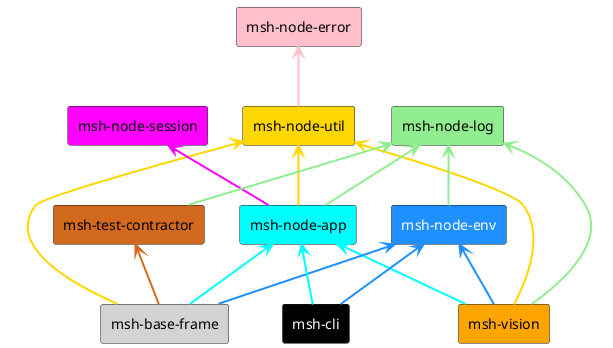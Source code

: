 @startuml
<style>
arrow {
  LineThickness 2
}
</style>
'skinparam shadowing false


!$node_error_color = pink
!$node_session_color = Magenta
!$node_util_color = gold
!$node_log_color = lightgreen
!$node_app_color = cyan
!$test_contractor_color = chocolate
!$node_env_color = DodgerBlue
!$base_frame_color = lightgray
!$cli_color = black
!$vision_color = orange


rectangle "msh-node-error" as node_error #$node_error_color

rectangle "msh-node-session" as node_session #$node_session_color
rectangle "msh-node-util" as node_util #$node_util_color
rectangle "msh-node-log" as node_log #$node_log_color

rectangle "msh-node-app" as node_app #$node_app_color
rectangle "msh-test-contractor" as test_contractor #$test_contractor_color
rectangle "msh-node-env" as node_env #$node_env_color;text:white

rectangle "msh-base-frame" as base_frame #$base_frame_color
rectangle "msh-cli" as cli #$cli_color;text:white
rectangle "msh-vision" as vision #$vision_color

'--------------

vision -up-> node_app #$node_app_color
vision -up-> node_env #$node_env_color
vision -up-> node_util #$node_util_color
vision -up-> node_log #$node_log_color


base_frame -up-> node_app #$node_app_color
base_frame -up-> node_env #$node_env_color
base_frame -up-> node_util #$node_util_color
base_frame -up-> test_contractor #$test_contractor_color


node_app -up-> node_log #$node_log_color
node_app -up-> node_session #$node_session_color
node_app -up-> node_util #$node_util_color


cli -up-> node_app #$node_app_color
cli -up-> node_env #$node_env_color


node_env -up-> node_log #$node_log_color


test_contractor -up-> node_log #$node_log_color


node_util -up-> node_error #$node_error_color

@enduml

